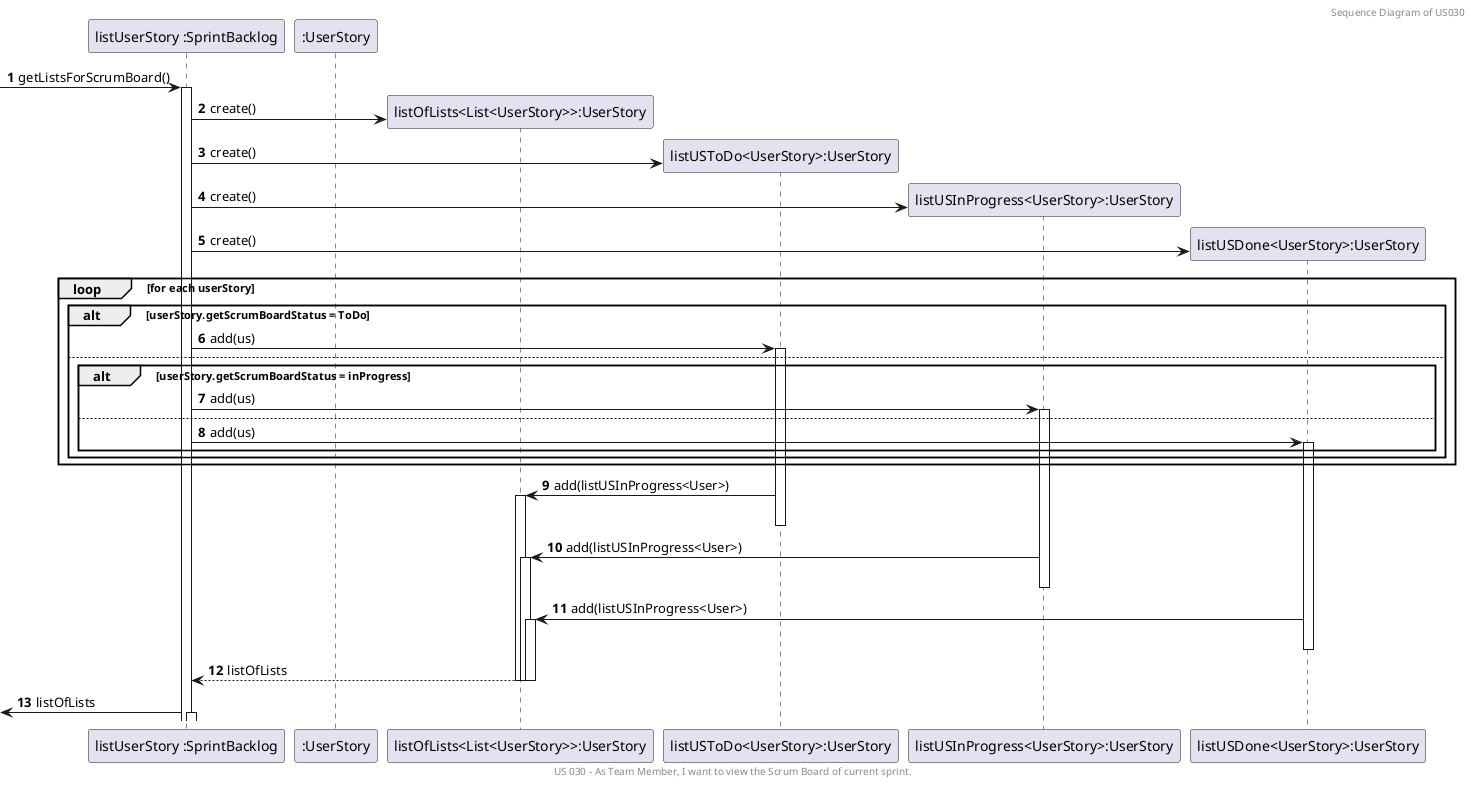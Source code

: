 @startuml
'https://plantuml.com/sequence-diagram

header
Sequence Diagram of US030
endheader

center footer US 030 - As Team Member, I want to view the Scrum Board of current sprint.



autoactivate on
autonumber

participant "listUserStory :SprintBacklog" as C8
participant ":UserStory" as C12
participant "listOfLists<List<UserStory>>:UserStory" as C13
participant "listUSToDo<UserStory>:UserStory" as C9
participant "listUSInProgress<UserStory>:UserStory" as C10
participant "listUSDone<UserStory>:UserStory" as C11


[-> C8: getListsForScrumBoard()




C8 -> C13**: create()
C8 -> C9**: create()
C8 -> C10**: create()
C8 -> C11**: create()
loop for each userStory
    alt     userStory.getScrumBoardStatus = ToDo
        C8 -> C9: add(us)
    else
    alt userStory.getScrumBoardStatus = inProgress
            C8 -> C10: add(us)
        else
            C8 ->C11: add(us)
        end
    end
end
C9 -> C13: add(listUSInProgress<User>)
deactivate C9
C10 -> C13: add(listUSInProgress<User>)
deactivate C10
C11 -> C13: add(listUSInProgress<User>)
deactivate C9
deactivate C11

C8 <-- C13: listOfLists
deactivate C13
deactivate C13


[<- C8: listOfLists

@enduml